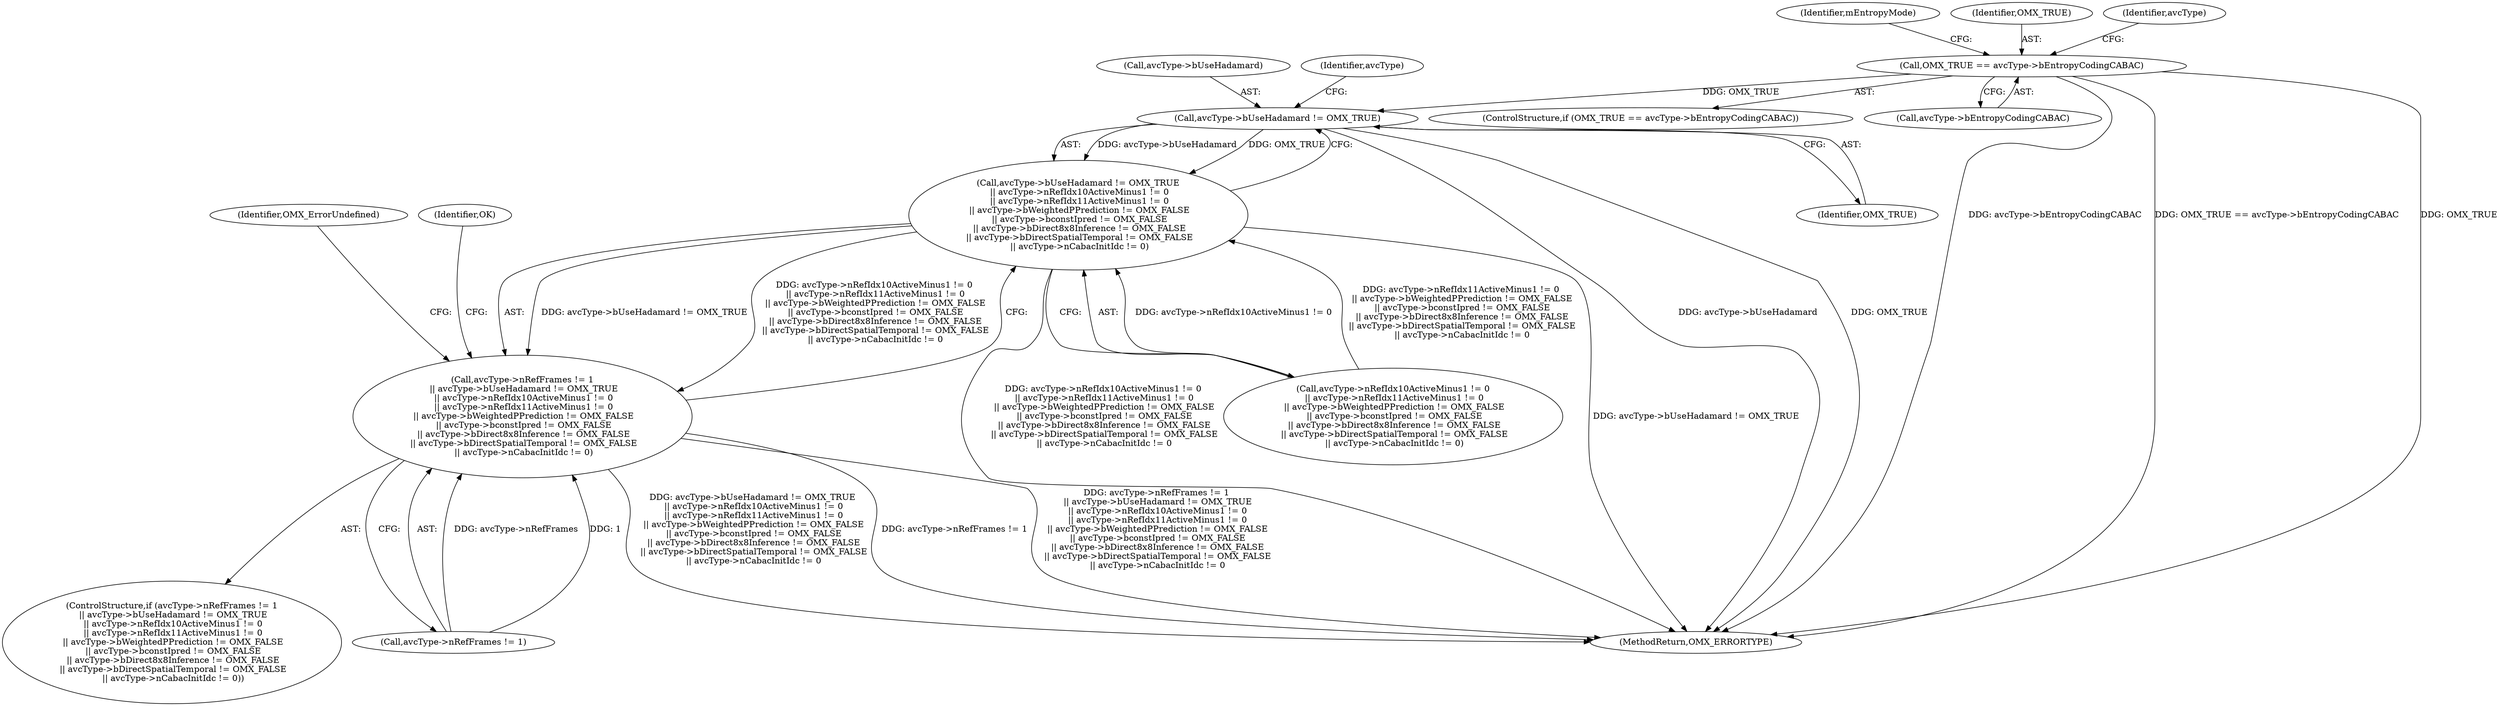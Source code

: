 digraph "0_Android_295c883fe3105b19bcd0f9e07d54c6b589fc5bff_15@pointer" {
"1000157" [label="(Call,OMX_TRUE == avcType->bEntropyCodingCABAC)"];
"1000211" [label="(Call,avcType->bUseHadamard != OMX_TRUE)"];
"1000210" [label="(Call,avcType->bUseHadamard != OMX_TRUE\n || avcType->nRefIdx10ActiveMinus1 != 0\n || avcType->nRefIdx11ActiveMinus1 != 0\n || avcType->bWeightedPPrediction != OMX_FALSE\n || avcType->bconstIpred != OMX_FALSE\n || avcType->bDirect8x8Inference != OMX_FALSE\n || avcType->bDirectSpatialTemporal != OMX_FALSE\n || avcType->nCabacInitIdc != 0)"];
"1000204" [label="(Call,avcType->nRefFrames != 1\n || avcType->bUseHadamard != OMX_TRUE\n || avcType->nRefIdx10ActiveMinus1 != 0\n || avcType->nRefIdx11ActiveMinus1 != 0\n || avcType->bWeightedPPrediction != OMX_FALSE\n || avcType->bconstIpred != OMX_FALSE\n || avcType->bDirect8x8Inference != OMX_FALSE\n || avcType->bDirectSpatialTemporal != OMX_FALSE\n || avcType->nCabacInitIdc != 0)"];
"1000163" [label="(Identifier,mEntropyMode)"];
"1000204" [label="(Call,avcType->nRefFrames != 1\n || avcType->bUseHadamard != OMX_TRUE\n || avcType->nRefIdx10ActiveMinus1 != 0\n || avcType->nRefIdx11ActiveMinus1 != 0\n || avcType->bWeightedPPrediction != OMX_FALSE\n || avcType->bconstIpred != OMX_FALSE\n || avcType->bDirect8x8Inference != OMX_FALSE\n || avcType->bDirectSpatialTemporal != OMX_FALSE\n || avcType->nCabacInitIdc != 0)"];
"1000203" [label="(ControlStructure,if (avcType->nRefFrames != 1\n || avcType->bUseHadamard != OMX_TRUE\n || avcType->nRefIdx10ActiveMinus1 != 0\n || avcType->nRefIdx11ActiveMinus1 != 0\n || avcType->bWeightedPPrediction != OMX_FALSE\n || avcType->bconstIpred != OMX_FALSE\n || avcType->bDirect8x8Inference != OMX_FALSE\n || avcType->bDirectSpatialTemporal != OMX_FALSE\n || avcType->nCabacInitIdc != 0))"];
"1000205" [label="(Call,avcType->nRefFrames != 1)"];
"1000259" [label="(Identifier,OMX_ErrorUndefined)"];
"1000210" [label="(Call,avcType->bUseHadamard != OMX_TRUE\n || avcType->nRefIdx10ActiveMinus1 != 0\n || avcType->nRefIdx11ActiveMinus1 != 0\n || avcType->bWeightedPPrediction != OMX_FALSE\n || avcType->bconstIpred != OMX_FALSE\n || avcType->bDirect8x8Inference != OMX_FALSE\n || avcType->bDirectSpatialTemporal != OMX_FALSE\n || avcType->nCabacInitIdc != 0)"];
"1000212" [label="(Call,avcType->bUseHadamard)"];
"1000156" [label="(ControlStructure,if (OMX_TRUE == avcType->bEntropyCodingCABAC))"];
"1000216" [label="(Call,avcType->nRefIdx10ActiveMinus1 != 0\n || avcType->nRefIdx11ActiveMinus1 != 0\n || avcType->bWeightedPPrediction != OMX_FALSE\n || avcType->bconstIpred != OMX_FALSE\n || avcType->bDirect8x8Inference != OMX_FALSE\n || avcType->bDirectSpatialTemporal != OMX_FALSE\n || avcType->nCabacInitIdc != 0)"];
"1000159" [label="(Call,avcType->bEntropyCodingCABAC)"];
"1000279" [label="(MethodReturn,OMX_ERRORTYPE)"];
"1000219" [label="(Identifier,avcType)"];
"1000211" [label="(Call,avcType->bUseHadamard != OMX_TRUE)"];
"1000215" [label="(Identifier,OMX_TRUE)"];
"1000158" [label="(Identifier,OMX_TRUE)"];
"1000157" [label="(Call,OMX_TRUE == avcType->bEntropyCodingCABAC)"];
"1000262" [label="(Identifier,OK)"];
"1000169" [label="(Identifier,avcType)"];
"1000157" -> "1000156"  [label="AST: "];
"1000157" -> "1000159"  [label="CFG: "];
"1000158" -> "1000157"  [label="AST: "];
"1000159" -> "1000157"  [label="AST: "];
"1000163" -> "1000157"  [label="CFG: "];
"1000169" -> "1000157"  [label="CFG: "];
"1000157" -> "1000279"  [label="DDG: avcType->bEntropyCodingCABAC"];
"1000157" -> "1000279"  [label="DDG: OMX_TRUE == avcType->bEntropyCodingCABAC"];
"1000157" -> "1000279"  [label="DDG: OMX_TRUE"];
"1000157" -> "1000211"  [label="DDG: OMX_TRUE"];
"1000211" -> "1000210"  [label="AST: "];
"1000211" -> "1000215"  [label="CFG: "];
"1000212" -> "1000211"  [label="AST: "];
"1000215" -> "1000211"  [label="AST: "];
"1000219" -> "1000211"  [label="CFG: "];
"1000210" -> "1000211"  [label="CFG: "];
"1000211" -> "1000279"  [label="DDG: avcType->bUseHadamard"];
"1000211" -> "1000279"  [label="DDG: OMX_TRUE"];
"1000211" -> "1000210"  [label="DDG: avcType->bUseHadamard"];
"1000211" -> "1000210"  [label="DDG: OMX_TRUE"];
"1000210" -> "1000204"  [label="AST: "];
"1000210" -> "1000216"  [label="CFG: "];
"1000216" -> "1000210"  [label="AST: "];
"1000204" -> "1000210"  [label="CFG: "];
"1000210" -> "1000279"  [label="DDG: avcType->nRefIdx10ActiveMinus1 != 0\n || avcType->nRefIdx11ActiveMinus1 != 0\n || avcType->bWeightedPPrediction != OMX_FALSE\n || avcType->bconstIpred != OMX_FALSE\n || avcType->bDirect8x8Inference != OMX_FALSE\n || avcType->bDirectSpatialTemporal != OMX_FALSE\n || avcType->nCabacInitIdc != 0"];
"1000210" -> "1000279"  [label="DDG: avcType->bUseHadamard != OMX_TRUE"];
"1000210" -> "1000204"  [label="DDG: avcType->bUseHadamard != OMX_TRUE"];
"1000210" -> "1000204"  [label="DDG: avcType->nRefIdx10ActiveMinus1 != 0\n || avcType->nRefIdx11ActiveMinus1 != 0\n || avcType->bWeightedPPrediction != OMX_FALSE\n || avcType->bconstIpred != OMX_FALSE\n || avcType->bDirect8x8Inference != OMX_FALSE\n || avcType->bDirectSpatialTemporal != OMX_FALSE\n || avcType->nCabacInitIdc != 0"];
"1000216" -> "1000210"  [label="DDG: avcType->nRefIdx10ActiveMinus1 != 0"];
"1000216" -> "1000210"  [label="DDG: avcType->nRefIdx11ActiveMinus1 != 0\n || avcType->bWeightedPPrediction != OMX_FALSE\n || avcType->bconstIpred != OMX_FALSE\n || avcType->bDirect8x8Inference != OMX_FALSE\n || avcType->bDirectSpatialTemporal != OMX_FALSE\n || avcType->nCabacInitIdc != 0"];
"1000204" -> "1000203"  [label="AST: "];
"1000204" -> "1000205"  [label="CFG: "];
"1000205" -> "1000204"  [label="AST: "];
"1000259" -> "1000204"  [label="CFG: "];
"1000262" -> "1000204"  [label="CFG: "];
"1000204" -> "1000279"  [label="DDG: avcType->bUseHadamard != OMX_TRUE\n || avcType->nRefIdx10ActiveMinus1 != 0\n || avcType->nRefIdx11ActiveMinus1 != 0\n || avcType->bWeightedPPrediction != OMX_FALSE\n || avcType->bconstIpred != OMX_FALSE\n || avcType->bDirect8x8Inference != OMX_FALSE\n || avcType->bDirectSpatialTemporal != OMX_FALSE\n || avcType->nCabacInitIdc != 0"];
"1000204" -> "1000279"  [label="DDG: avcType->nRefFrames != 1"];
"1000204" -> "1000279"  [label="DDG: avcType->nRefFrames != 1\n || avcType->bUseHadamard != OMX_TRUE\n || avcType->nRefIdx10ActiveMinus1 != 0\n || avcType->nRefIdx11ActiveMinus1 != 0\n || avcType->bWeightedPPrediction != OMX_FALSE\n || avcType->bconstIpred != OMX_FALSE\n || avcType->bDirect8x8Inference != OMX_FALSE\n || avcType->bDirectSpatialTemporal != OMX_FALSE\n || avcType->nCabacInitIdc != 0"];
"1000205" -> "1000204"  [label="DDG: avcType->nRefFrames"];
"1000205" -> "1000204"  [label="DDG: 1"];
}
